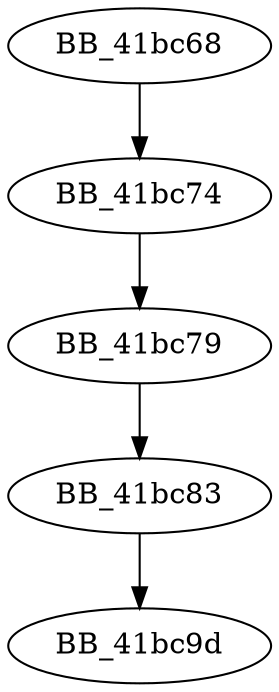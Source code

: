 DiGraph __callthreadstartex{
BB_41bc68->BB_41bc74
BB_41bc74->BB_41bc79
BB_41bc79->BB_41bc83
BB_41bc83->BB_41bc9d
}
